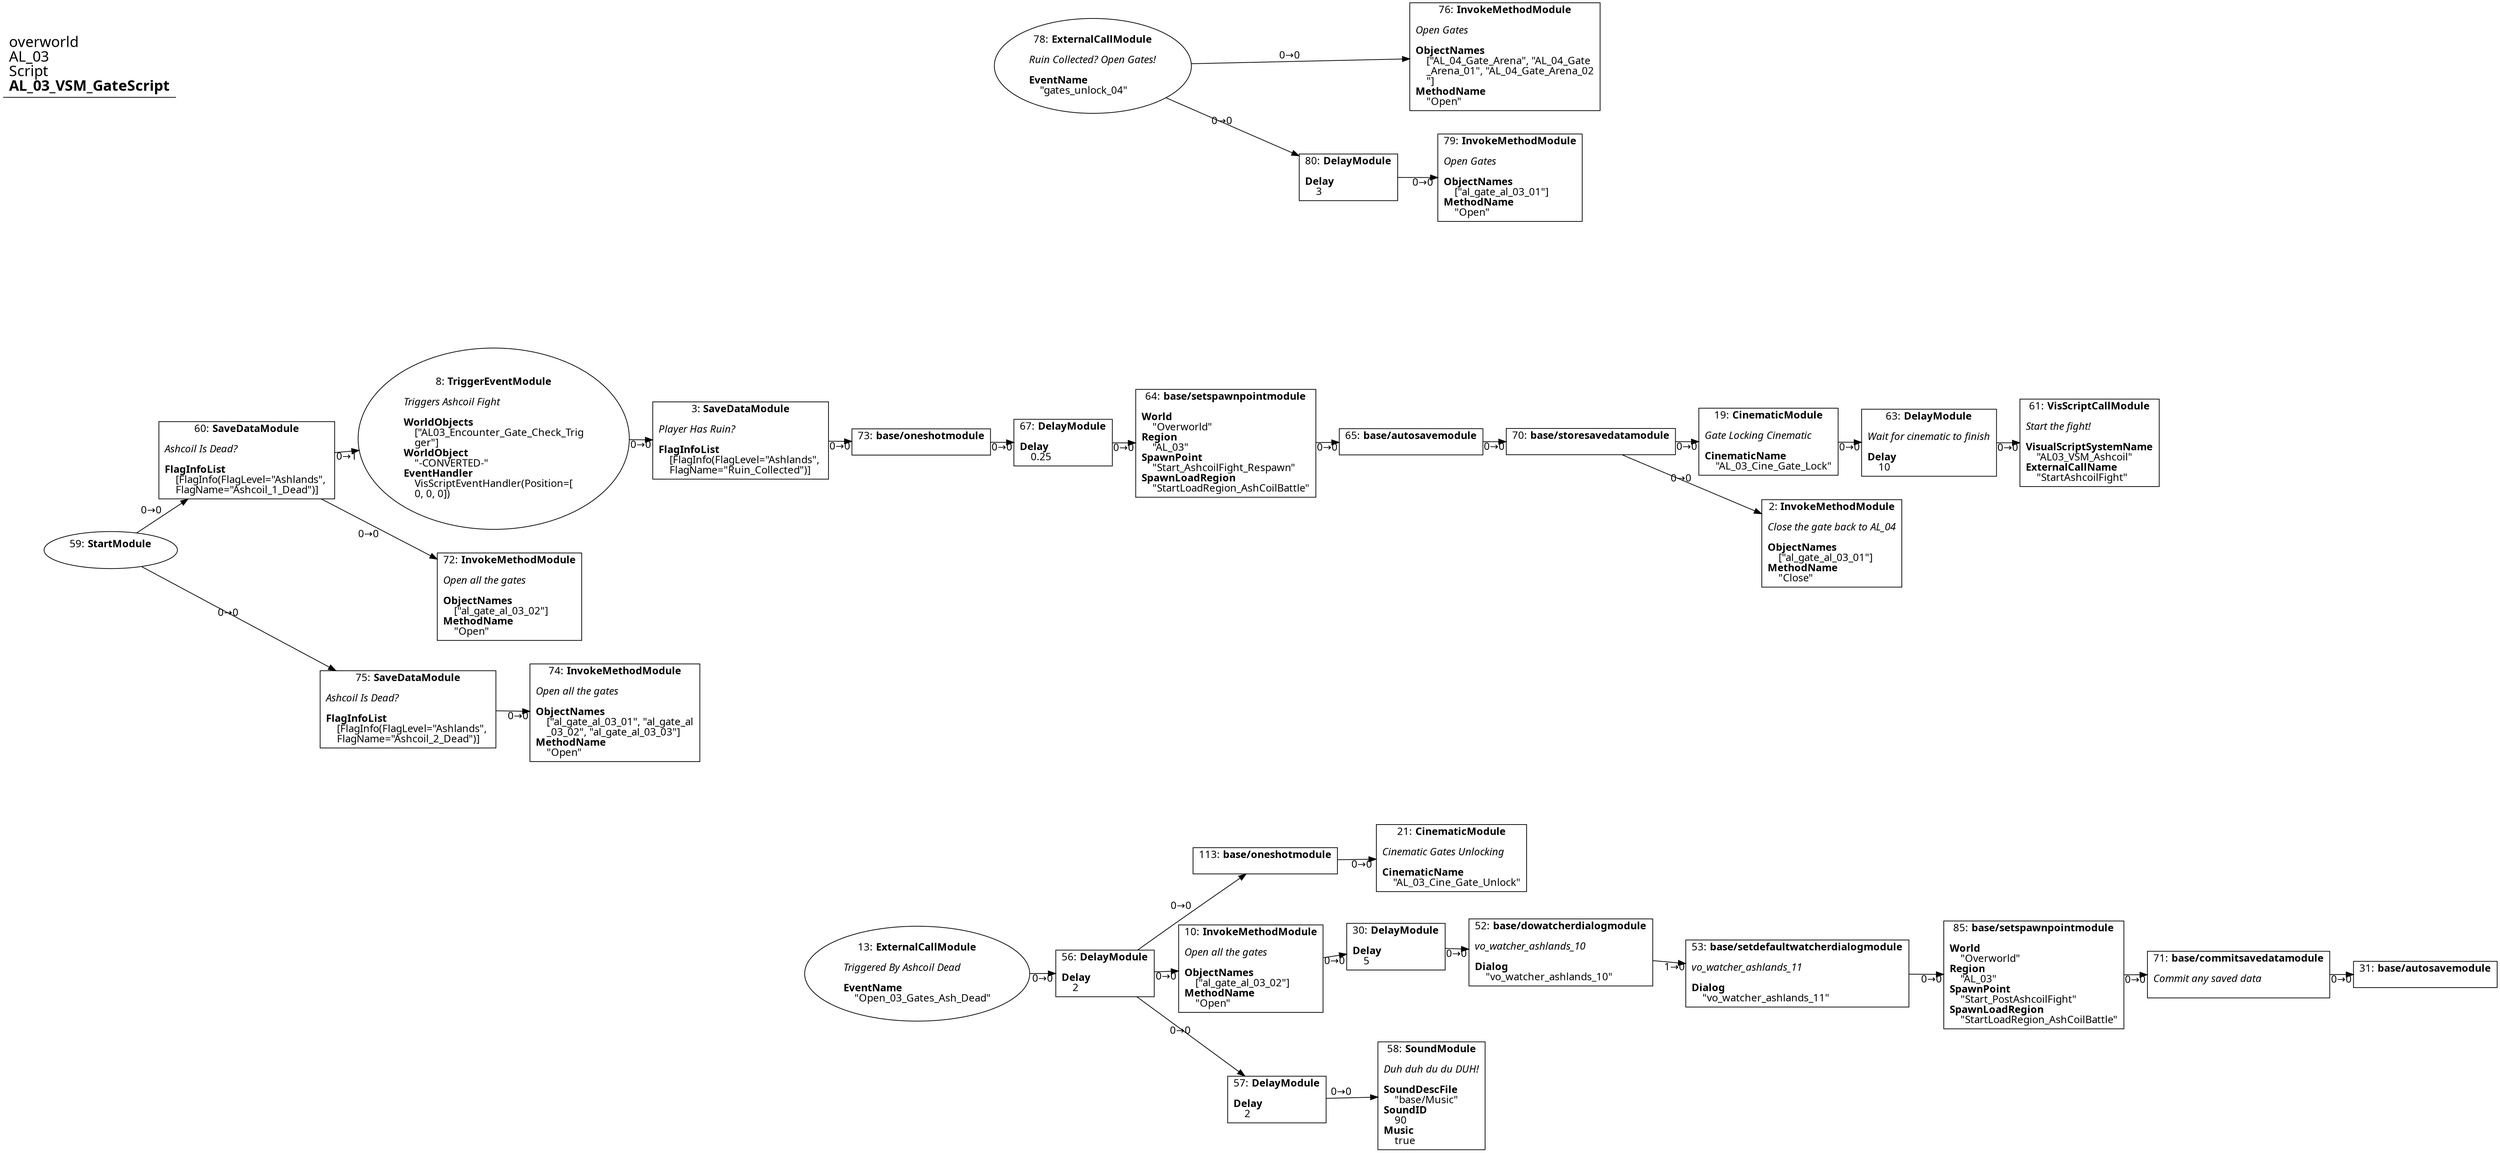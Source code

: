 digraph {
    layout = fdp;
    overlap = prism;
    sep = "+16";
    splines = spline;

    node [ shape = box ];

    graph [ fontname = "Segoe UI" ];
    node [ fontname = "Segoe UI" ];
    edge [ fontname = "Segoe UI" ];

    2 [ label = <2: <b>InvokeMethodModule</b><br/><br/><i>Close the gate back to AL_04<br align="left"/></i><br align="left"/><b>ObjectNames</b><br align="left"/>    [&quot;al_gate_al_03_01&quot;]<br align="left"/><b>MethodName</b><br align="left"/>    &quot;Close&quot;<br align="left"/>> ];
    2 [ pos = "0.74100006,0.26900002!" ];

    3 [ label = <3: <b>SaveDataModule</b><br/><br/><i>Player Has Ruin?<br align="left"/></i><br align="left"/><b>FlagInfoList</b><br align="left"/>    [FlagInfo(FlagLevel=&quot;Ashlands&quot;, <br align="left"/>    FlagName=&quot;Ruin_Collected&quot;)]<br align="left"/>> ];
    3 [ pos = "-0.462,0.42200002!" ];
    3 -> 73 [ label = "0→0" ];

    8 [ label = <8: <b>TriggerEventModule</b><br/><br/><i>Triggers Ashcoil Fight<br align="left"/></i><br align="left"/><b>WorldObjects</b><br align="left"/>    [&quot;AL03_Encounter_Gate_Check_Trig<br align="left"/>    ger&quot;]<br align="left"/><b>WorldObject</b><br align="left"/>    &quot;-CONVERTED-&quot;<br align="left"/><b>EventHandler</b><br align="left"/>    VisScriptEventHandler(Position=[<br align="left"/>    0, 0, 0])<br align="left"/>> ];
    8 [ shape = oval ]
    8 [ pos = "-0.72800004,0.42200002!" ];
    8 -> 3 [ label = "0→0" ];

    10 [ label = <10: <b>InvokeMethodModule</b><br/><br/><i>Open all the gates<br align="left"/></i><br align="left"/><b>ObjectNames</b><br align="left"/>    [&quot;al_gate_al_03_02&quot;]<br align="left"/><b>MethodName</b><br align="left"/>    &quot;Open&quot;<br align="left"/>> ];
    10 [ pos = "0.209,-0.395!" ];
    10 -> 30 [ label = "0→0" ];

    13 [ label = <13: <b>ExternalCallModule</b><br/><br/><i>Triggered By Ashcoil Dead<br align="left"/></i><br align="left"/><b>EventName</b><br align="left"/>    &quot;Open_03_Gates_Ash_Dead&quot;<br align="left"/>> ];
    13 [ shape = oval ]
    13 [ pos = "-0.33600003,-0.41400003!" ];
    13 -> 56 [ label = "0→0" ];

    19 [ label = <19: <b>CinematicModule</b><br/><br/><i>Gate Locking Cinematic<br align="left"/></i><br align="left"/><b>CinematicName</b><br align="left"/>    &quot;AL_03_Cine_Gate_Lock&quot;<br align="left"/>> ];
    19 [ pos = "0.73800004,0.42400002!" ];
    19 -> 63 [ label = "0→0" ];

    21 [ label = <21: <b>CinematicModule</b><br/><br/><i>Cinematic Gates Unlocking<br align="left"/></i><br align="left"/><b>CinematicName</b><br align="left"/>    &quot;AL_03_Cine_Gate_Unlock&quot;<br align="left"/>> ];
    21 [ pos = "0.39000002,-0.24100001!" ];

    30 [ label = <30: <b>DelayModule</b><br/><br/><b>Delay</b><br align="left"/>    5<br align="left"/>> ];
    30 [ pos = "0.48200002,-0.395!" ];
    30 -> 52 [ label = "0→0" ];

    31 [ label = <31: <b>base/autosavemodule</b><br/><br/>> ];
    31 [ pos = "1.6620001,-0.418!" ];

    52 [ label = <52: <b>base/dowatcherdialogmodule</b><br/><br/><i>vo_watcher_ashlands_10<br align="left"/></i><br align="left"/><b>Dialog</b><br align="left"/>    &quot;vo_watcher_ashlands_10&quot;<br align="left"/>> ];
    52 [ pos = "0.68700004,-0.395!" ];
    52 -> 53 [ label = "1→0" ];

    53 [ label = <53: <b>base/setdefaultwatcherdialogmodule</b><br/><br/><i>vo_watcher_ashlands_11<br align="left"/></i><br align="left"/><b>Dialog</b><br align="left"/>    &quot;vo_watcher_ashlands_11&quot;<br align="left"/>> ];
    53 [ pos = "0.96000004,-0.418!" ];
    53 -> 85 [ label = "0→0" ];

    56 [ label = <56: <b>DelayModule</b><br/><br/><b>Delay</b><br align="left"/>    2<br align="left"/>> ];
    56 [ pos = "-0.049000002,-0.41400003!" ];
    56 -> 10 [ label = "0→0" ];
    56 -> 57 [ label = "0→0" ];
    56 -> 113 [ label = "0→0" ];

    57 [ label = <57: <b>DelayModule</b><br/><br/><b>Delay</b><br align="left"/>    2<br align="left"/>> ];
    57 [ pos = "0.21400002,-0.61700004!" ];
    57 -> 58 [ label = "0→0" ];

    58 [ label = <58: <b>SoundModule</b><br/><br/><i>Duh duh du du DUH!<br align="left"/></i><br align="left"/><b>SoundDescFile</b><br align="left"/>    &quot;base/Music&quot;<br align="left"/><b>SoundID</b><br align="left"/>    90<br align="left"/><b>Music</b><br align="left"/>    true<br align="left"/>> ];
    58 [ pos = "0.47500002,-0.61700004!" ];

    59 [ label = <59: <b>StartModule</b><br/><br/>> ];
    59 [ shape = oval ]
    59 [ pos = "-1.406,0.256!" ];
    59 -> 75 [ label = "0→0" ];
    59 -> 60 [ label = "0→0" ];

    60 [ label = <60: <b>SaveDataModule</b><br/><br/><i>Ashcoil Is Dead?<br align="left"/></i><br align="left"/><b>FlagInfoList</b><br align="left"/>    [FlagInfo(FlagLevel=&quot;Ashlands&quot;, <br align="left"/>    FlagName=&quot;Ashcoil_1_Dead&quot;)]<br align="left"/>> ];
    60 [ pos = "-1.01,0.4!" ];
    60 -> 72 [ label = "0→0" ];
    60 -> 8 [ label = "0→1" ];

    61 [ label = <61: <b>VisScriptCallModule</b><br/><br/><i>Start the fight!<br align="left"/></i><br align="left"/><b>VisualScriptSystemName</b><br align="left"/>    &quot;AL03_VSM_Ashcoil&quot;<br align="left"/><b>ExternalCallName</b><br align="left"/>    &quot;StartAshcoilFight&quot;<br align="left"/>> ];
    61 [ pos = "1.245,0.42400002!" ];

    63 [ label = <63: <b>DelayModule</b><br/><br/><i>Wait for cinematic to finish<br align="left"/></i><br align="left"/><b>Delay</b><br align="left"/>    10<br align="left"/>> ];
    63 [ pos = "1.001,0.42400002!" ];
    63 -> 61 [ label = "0→0" ];

    64 [ label = <64: <b>base/setspawnpointmodule</b><br/><br/><b>World</b><br align="left"/>    &quot;Overworld&quot;<br align="left"/><b>Region</b><br align="left"/>    &quot;AL_03&quot;<br align="left"/><b>SpawnPoint</b><br align="left"/>    &quot;Start_AshcoilFight_Respawn&quot;<br align="left"/><b>SpawnLoadRegion</b><br align="left"/>    &quot;StartLoadRegion_AshCoilBattle&quot;<br align="left"/>> ];
    64 [ pos = "0.11100001,0.42200002!" ];
    64 -> 65 [ label = "0→0" ];

    65 [ label = <65: <b>base/autosavemodule</b><br/><br/>> ];
    65 [ pos = "0.316,0.42400002!" ];
    65 -> 70 [ label = "0→0" ];

    67 [ label = <67: <b>DelayModule</b><br/><br/><b>Delay</b><br align="left"/>    0.25<br align="left"/>> ];
    67 [ pos = "-0.052,0.42200002!" ];
    67 -> 64 [ label = "0→0" ];

    70 [ label = <70: <b>base/storesavedatamodule</b><br/><br/>> ];
    70 [ pos = "0.48100004,0.42400002!" ];
    70 -> 2 [ label = "0→0" ];
    70 -> 19 [ label = "0→0" ];

    71 [ label = <71: <b>base/commitsavedatamodule</b><br/><br/><i>Commit any saved data<br align="left"/></i><br align="left"/>> ];
    71 [ pos = "1.4440001,-0.418!" ];
    71 -> 31 [ label = "0→0" ];

    72 [ label = <72: <b>InvokeMethodModule</b><br/><br/><i>Open all the gates<br align="left"/></i><br align="left"/><b>ObjectNames</b><br align="left"/>    [&quot;al_gate_al_03_02&quot;]<br align="left"/><b>MethodName</b><br align="left"/>    &quot;Open&quot;<br align="left"/>> ];
    72 [ pos = "-0.72300005,0.20500001!" ];

    73 [ label = <73: <b>base/oneshotmodule</b><br/><br/>> ];
    73 [ pos = "-0.22800002,0.42200002!" ];
    73 -> 67 [ label = "0→0" ];

    74 [ label = <74: <b>InvokeMethodModule</b><br/><br/><i>Open all the gates<br align="left"/></i><br align="left"/><b>ObjectNames</b><br align="left"/>    [&quot;al_gate_al_03_01&quot;, &quot;al_gate_al<br align="left"/>    _03_02&quot;, &quot;al_gate_al_03_03&quot;]<br align="left"/><b>MethodName</b><br align="left"/>    &quot;Open&quot;<br align="left"/>> ];
    74 [ pos = "-0.71900004,0.0050000004!" ];

    75 [ label = <75: <b>SaveDataModule</b><br/><br/><i>Ashcoil Is Dead?<br align="left"/></i><br align="left"/><b>FlagInfoList</b><br align="left"/>    [FlagInfo(FlagLevel=&quot;Ashlands&quot;, <br align="left"/>    FlagName=&quot;Ashcoil_2_Dead&quot;)]<br align="left"/>> ];
    75 [ pos = "-1.013,0.0050000004!" ];
    75 -> 74 [ label = "0→0" ];

    76 [ label = <76: <b>InvokeMethodModule</b><br/><br/><i>Open Gates<br align="left"/></i><br align="left"/><b>ObjectNames</b><br align="left"/>    [&quot;AL_04_Gate_Arena&quot;, &quot;AL_04_Gate<br align="left"/>    _Arena_01&quot;, &quot;AL_04_Gate_Arena_02<br align="left"/>    &quot;]<br align="left"/><b>MethodName</b><br align="left"/>    &quot;Open&quot;<br align="left"/>> ];
    76 [ pos = "0.509,1.0200001!" ];

    78 [ label = <78: <b>ExternalCallModule</b><br/><br/><i>Ruin Collected? Open Gates!<br align="left"/></i><br align="left"/><b>EventName</b><br align="left"/>    &quot;gates_unlock_04&quot;<br align="left"/>> ];
    78 [ shape = oval ]
    78 [ pos = "-0.037,1.0200001!" ];
    78 -> 76 [ label = "0→0" ];
    78 -> 80 [ label = "0→0" ];

    79 [ label = <79: <b>InvokeMethodModule</b><br/><br/><i>Open Gates<br align="left"/></i><br align="left"/><b>ObjectNames</b><br align="left"/>    [&quot;al_gate_al_03_01&quot;]<br align="left"/><b>MethodName</b><br align="left"/>    &quot;Open&quot;<br align="left"/>> ];
    79 [ pos = "0.512,0.85200006!" ];

    80 [ label = <80: <b>DelayModule</b><br/><br/><b>Delay</b><br align="left"/>    3<br align="left"/>> ];
    80 [ pos = "0.30200002,0.85200006!" ];
    80 -> 79 [ label = "0→0" ];

    85 [ label = <85: <b>base/setspawnpointmodule</b><br/><br/><b>World</b><br align="left"/>    &quot;Overworld&quot;<br align="left"/><b>Region</b><br align="left"/>    &quot;AL_03&quot;<br align="left"/><b>SpawnPoint</b><br align="left"/>    &quot;Start_PostAshcoilFight&quot;<br align="left"/><b>SpawnLoadRegion</b><br align="left"/>    &quot;StartLoadRegion_AshCoilBattle&quot;<br align="left"/>> ];
    85 [ pos = "1.2310001,-0.418!" ];
    85 -> 71 [ label = "0→0" ];

    113 [ label = <113: <b>base/oneshotmodule</b><br/><br/>> ];
    113 [ pos = "0.21900001,-0.24100001!" ];
    113 -> 21 [ label = "0→0" ];

    title [ pos = "-1.4070001,1.021!" ];
    title [ shape = underline ];
    title [ label = <<font point-size="20">overworld<br align="left"/>AL_03<br align="left"/>Script<br align="left"/><b>AL_03_VSM_GateScript</b><br align="left"/></font>> ];
}
